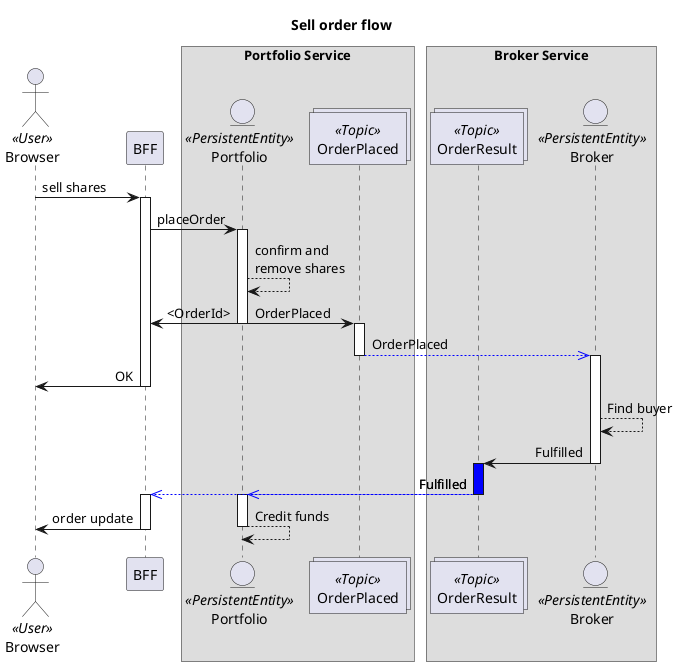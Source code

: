 @startuml
!pragma teoz true
skinparam SequenceMessageAlign direction
title Sell order flow
actor Browser <<User>> order 1
participant BFF order 2
entity Portfolio <<PersistentEntity>> order 3
collections OrderPlaced  <<Topic>> order 4
collections OrderResult <<Topic>> order 5
entity Broker <<PersistentEntity>> order 6
box "Portfolio Service"
  participant Portfolio
  participant OrderPlaced
end box
box "Broker Service"
  participant Broker
  participant OrderResult
end box
Browser -> BFF: sell shares
activate BFF
BFF -> Portfolio: placeOrder
activate Portfolio
Portfolio --> Portfolio : confirm and\nremove shares
Portfolio -> OrderPlaced: OrderPlaced
& Portfolio -> BFF: <OrderId>
deactivate Portfolio
activate OrderPlaced #blue
OrderPlaced -[#blue]->> Broker: OrderPlaced
activate Broker
deactivate OrderPlaced
BFF -> Browser: OK
deactivate BFF
Broker --> Broker: Find buyer
Broker -> OrderResult: Fulfilled
activate OrderResult #blue
deactivate Broker
OrderResult -[#blue]->> Portfolio: Fulfilled
& OrderResult -[#blue]->> BFF: Fulfilled
activate BFF
activate Portfolio
deactivate OrderResult
BFF -> Browser: order update
& Portfolio --> Portfolio: Credit funds
deactivate Portfolio
deactivate BFF
@enduml